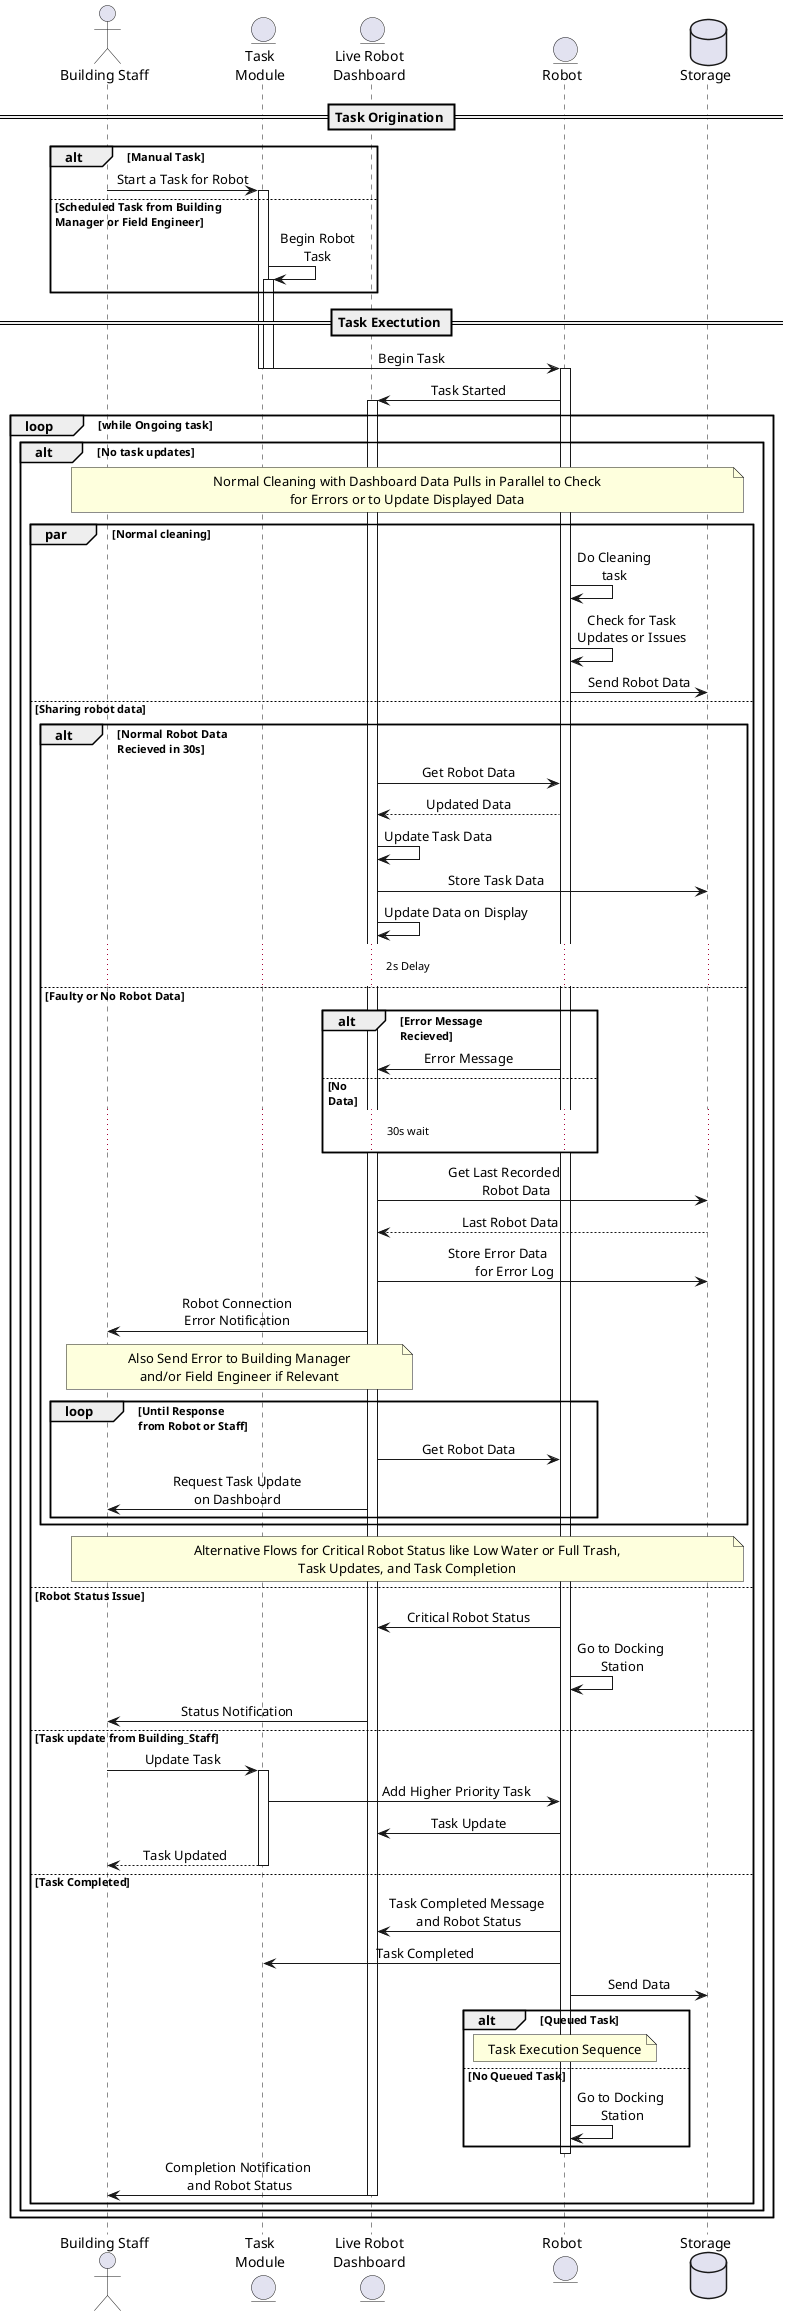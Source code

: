 @startuml cleaning_task
skinparam sequenceMessageAlign center
skinparam NoteTextAlignment center
actor Building_Staff as "Building Staff"
entity Scheduling_Module as "Task\nModule"
entity Dashboard as "Live Robot\nDashboard"
entity Robot
database Storage


== Task Origination ==
alt Manual Task
    Building_Staff -> Scheduling_Module: Start a Task for Robot
    activate Scheduling_Module
else Scheduled Task from Building \nManager or Field Engineer
    Scheduling_Module -> Scheduling_Module: Begin Robot\nTask
    activate Scheduling_Module
end

== Task Exectution ==
Scheduling_Module -> Robot: Begin Task
deactivate Scheduling_Module
deactivate Scheduling_Module
activate Robot
Robot -> Dashboard: Task Started
activate Dashboard

loop while Ongoing task
'If-else for task updates
alt No task updates
    'Normal cleaning procedure on parallel
    note across: Normal Cleaning with Dashboard Data Pulls in Parallel to Check\nfor Errors or to Update Displayed Data
    par Normal cleaning
        Robot -> Robot: Do Cleaning\ntask
        Robot -> Robot: Check for Task\nUpdates or Issues
        Robot -> Storage: Send Robot Data
    else Sharing robot data
    alt Normal Robot Data\nRecieved in 30s
        Dashboard -> Robot: Get Robot Data
        Robot --> Dashboard: Updated Data
        Dashboard -> Dashboard: Update Task Data
        Dashboard -> Storage: Store Task Data\t\t\t\t
        Dashboard -> Dashboard: Update Data on Display
        ... 2s Delay ...
    else Faulty or No Robot Data
        alt Error Message \nRecieved
        Robot -> Dashboard: Error Message
        else No \nData
        ... 30s wait ...
        end
        Dashboard -> Storage: Get Last Recorded \t\t\t\n  Robot Data\t\t\t
        Storage --> Dashboard: Last Robot Data\t\t\t
        Dashboard -> Storage: Store Error Data\t\t\t\t\nfor Error Log\t\t\t
        Dashboard -> Building_Staff: Robot Connection\nError Notification
        note over Building_Staff, Dashboard: Also Send Error to Building Manager\nand/or Field Engineer if Relevant 
        loop Until Response \nfrom Robot or Staff
            Dashboard -> Robot: Get Robot Data
            Dashboard -> Building_Staff: Request Task Update\non Dashboard

    end 
    end
note across: Alternative Flows for Critical Robot Status like Low Water or Full Trash,\nTask Updates, and Task Completion
else Robot Status Issue
    Robot -> Dashboard: Critical Robot Status
    Robot -> Robot: Go to Docking \nStation
    Dashboard -> Building_Staff: Status Notification

else Task update from Building_Staff
    Building_Staff -> Scheduling_Module: Update Task
    activate Scheduling_Module
    Scheduling_Module -> Robot: \t \t \t Add Higher Priority Task
    Robot -> Dashboard: Task Update
    return Task Updated

else Task Completed
    Robot -> Dashboard: Task Completed Message \nand Robot Status
    Robot -> Scheduling_Module: \tTask Completed
    Robot -> Storage: Send Data
    alt Queued Task
        note over Robot: Task Execution Sequence
    else No Queued Task
        Robot -> Robot: Go to Docking \nStation
    end
    deactivate Robot
    Dashboard -> Building_Staff: Completion Notification \nand Robot Status

deactivate Dashboard

end
end
end

@enduml